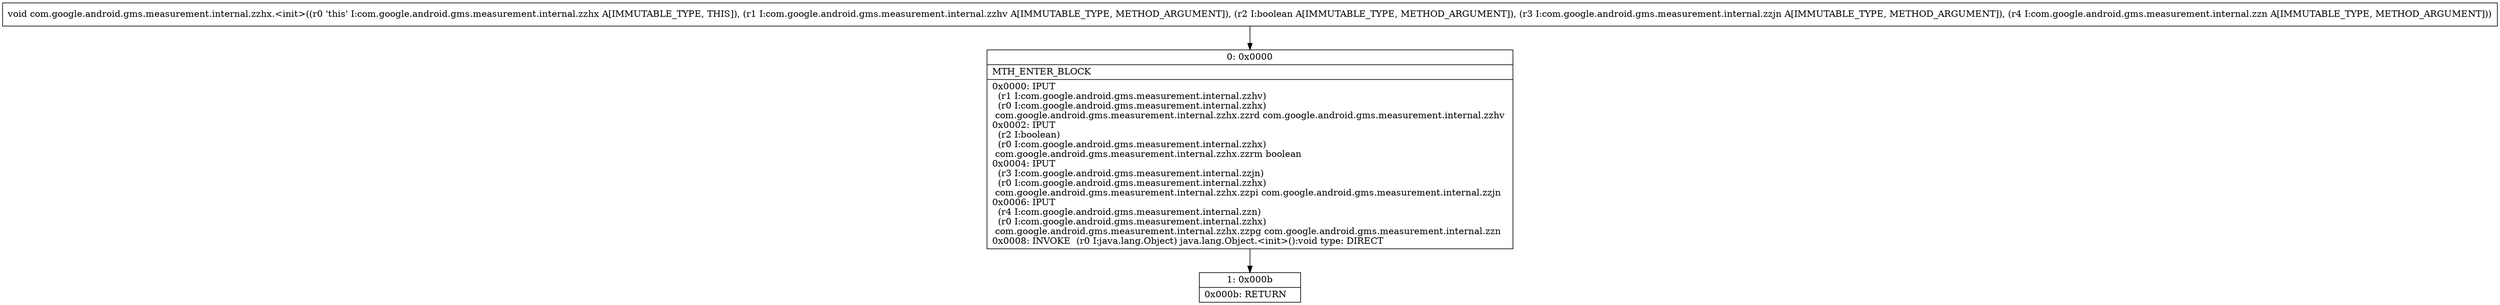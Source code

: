 digraph "CFG forcom.google.android.gms.measurement.internal.zzhx.\<init\>(Lcom\/google\/android\/gms\/measurement\/internal\/zzhv;ZLcom\/google\/android\/gms\/measurement\/internal\/zzjn;Lcom\/google\/android\/gms\/measurement\/internal\/zzn;)V" {
Node_0 [shape=record,label="{0\:\ 0x0000|MTH_ENTER_BLOCK\l|0x0000: IPUT  \l  (r1 I:com.google.android.gms.measurement.internal.zzhv)\l  (r0 I:com.google.android.gms.measurement.internal.zzhx)\l com.google.android.gms.measurement.internal.zzhx.zzrd com.google.android.gms.measurement.internal.zzhv \l0x0002: IPUT  \l  (r2 I:boolean)\l  (r0 I:com.google.android.gms.measurement.internal.zzhx)\l com.google.android.gms.measurement.internal.zzhx.zzrm boolean \l0x0004: IPUT  \l  (r3 I:com.google.android.gms.measurement.internal.zzjn)\l  (r0 I:com.google.android.gms.measurement.internal.zzhx)\l com.google.android.gms.measurement.internal.zzhx.zzpi com.google.android.gms.measurement.internal.zzjn \l0x0006: IPUT  \l  (r4 I:com.google.android.gms.measurement.internal.zzn)\l  (r0 I:com.google.android.gms.measurement.internal.zzhx)\l com.google.android.gms.measurement.internal.zzhx.zzpg com.google.android.gms.measurement.internal.zzn \l0x0008: INVOKE  (r0 I:java.lang.Object) java.lang.Object.\<init\>():void type: DIRECT \l}"];
Node_1 [shape=record,label="{1\:\ 0x000b|0x000b: RETURN   \l}"];
MethodNode[shape=record,label="{void com.google.android.gms.measurement.internal.zzhx.\<init\>((r0 'this' I:com.google.android.gms.measurement.internal.zzhx A[IMMUTABLE_TYPE, THIS]), (r1 I:com.google.android.gms.measurement.internal.zzhv A[IMMUTABLE_TYPE, METHOD_ARGUMENT]), (r2 I:boolean A[IMMUTABLE_TYPE, METHOD_ARGUMENT]), (r3 I:com.google.android.gms.measurement.internal.zzjn A[IMMUTABLE_TYPE, METHOD_ARGUMENT]), (r4 I:com.google.android.gms.measurement.internal.zzn A[IMMUTABLE_TYPE, METHOD_ARGUMENT])) }"];
MethodNode -> Node_0;
Node_0 -> Node_1;
}

